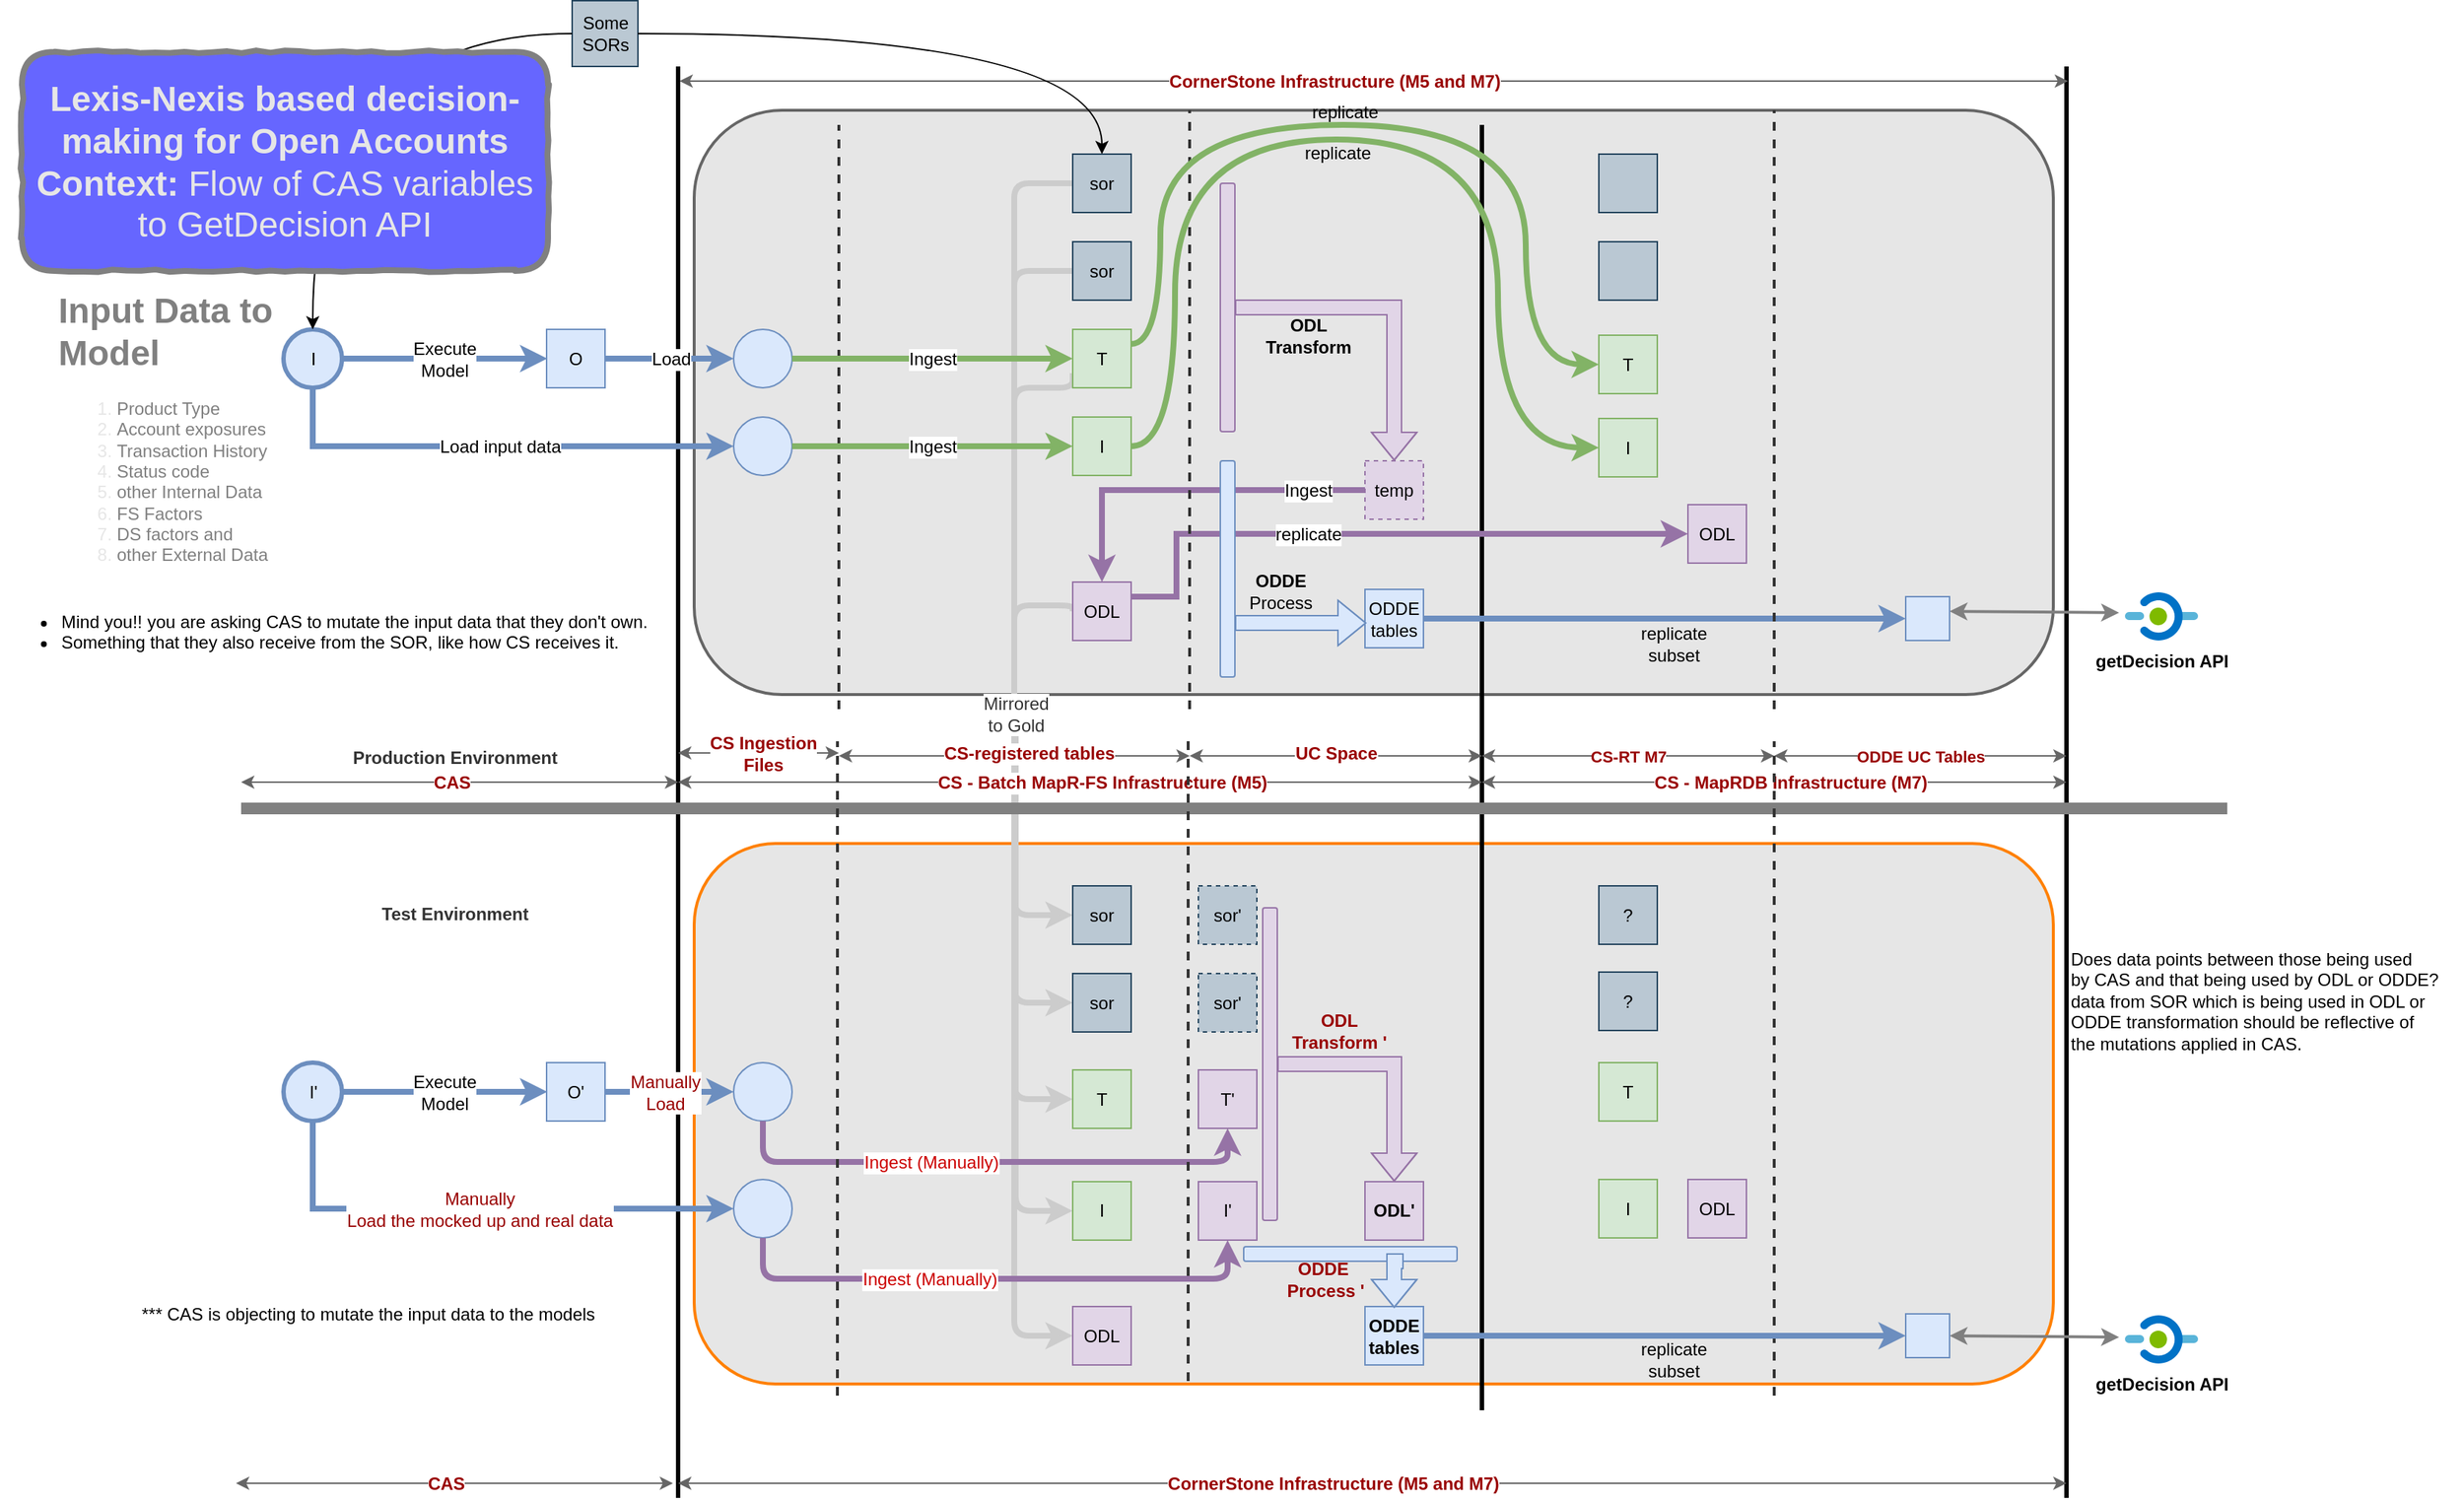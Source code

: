<mxfile version="11.1.4" type="github"><diagram id="GnErqqCIOYH3qwhbl7jE" name="Page-1"><mxGraphModel dx="2996" dy="1037" grid="1" gridSize="10" guides="1" tooltips="1" connect="1" arrows="1" fold="1" page="1" pageScale="1" pageWidth="850" pageHeight="1100" math="0" shadow="0"><root><mxCell id="0"/><mxCell id="1" parent="0"/><mxCell id="z-_e-fj1xCO9qGCg15mX-2" value="" style="rounded=1;whiteSpace=wrap;html=1;strokeColor=#FF8000;fillColor=#E6E6E6;strokeWidth=2;" parent="1" vertex="1"><mxGeometry x="-370" y="586.5" width="930" height="370" as="geometry"/></mxCell><mxCell id="rby3mD03zE0lVNyEkPqc-22" value="" style="endArrow=classic;html=1;strokeColor=#CCCCCC;strokeWidth=4;fillColor=#B3B3B3;fontColor=#CC0000;exitX=0;exitY=0.75;exitDx=0;exitDy=0;entryX=0;entryY=0.5;entryDx=0;entryDy=0;edgeStyle=orthogonalEdgeStyle;" parent="1" source="rby3mD03zE0lVNyEkPqc-1" target="rby3mD03zE0lVNyEkPqc-21" edge="1"><mxGeometry width="50" height="50" relative="1" as="geometry"><mxPoint x="-101" y="423.5" as="sourcePoint"/><mxPoint x="-101" y="924.5" as="targetPoint"/><Array as="points"><mxPoint x="-150" y="324.5"/><mxPoint x="-150" y="838.5"/></Array></mxGeometry></mxCell><mxCell id="z-_e-fj1xCO9qGCg15mX-1" value="" style="rounded=1;whiteSpace=wrap;html=1;strokeColor=#666666;fillColor=#E6E6E6;strokeWidth=2;" parent="1" vertex="1"><mxGeometry x="-370" y="84.5" width="930" height="400" as="geometry"/></mxCell><mxCell id="EEnHrmOjwKLCJKoic4bD-129" value="" style="endArrow=classic;html=1;strokeColor=#CCCCCC;strokeWidth=4;fillColor=#B3B3B3;fontColor=#CC0000;exitX=0;exitY=0.5;exitDx=0;exitDy=0;entryX=0;entryY=0.5;entryDx=0;entryDy=0;edgeStyle=orthogonalEdgeStyle;" parent="1" source="EEnHrmOjwKLCJKoic4bD-14" target="EEnHrmOjwKLCJKoic4bD-103" edge="1"><mxGeometry width="50" height="50" relative="1" as="geometry"><mxPoint x="-101" y="298.5" as="sourcePoint"/><mxPoint x="-101" y="748.5" as="targetPoint"/><Array as="points"><mxPoint x="-111" y="423.5"/><mxPoint x="-151" y="423.5"/><mxPoint x="-151" y="923.5"/></Array></mxGeometry></mxCell><mxCell id="EEnHrmOjwKLCJKoic4bD-128" value="" style="endArrow=classic;html=1;strokeColor=#CCCCCC;strokeWidth=4;fillColor=#B3B3B3;fontColor=#CC0000;exitX=0;exitY=0.75;exitDx=0;exitDy=0;entryX=0;entryY=0.5;entryDx=0;entryDy=0;edgeStyle=orthogonalEdgeStyle;" parent="1" source="EEnHrmOjwKLCJKoic4bD-12" target="EEnHrmOjwKLCJKoic4bD-122" edge="1"><mxGeometry width="50" height="50" relative="1" as="geometry"><mxPoint x="-101" y="214.5" as="sourcePoint"/><mxPoint x="-101" y="674.5" as="targetPoint"/><Array as="points"><mxPoint x="-111" y="274.5"/><mxPoint x="-151" y="274.5"/><mxPoint x="-151" y="761.5"/></Array></mxGeometry></mxCell><mxCell id="EEnHrmOjwKLCJKoic4bD-125" value="" style="endArrow=classic;html=1;strokeColor=#CCCCCC;strokeWidth=4;fillColor=#B3B3B3;fontColor=#CC0000;exitX=0;exitY=0.5;exitDx=0;exitDy=0;entryX=0;entryY=0.5;entryDx=0;entryDy=0;edgeStyle=orthogonalEdgeStyle;" parent="1" source="EEnHrmOjwKLCJKoic4bD-47" target="EEnHrmOjwKLCJKoic4bD-115" edge="1"><mxGeometry width="50" height="50" relative="1" as="geometry"><mxPoint x="-221" y="424.5" as="sourcePoint"/><mxPoint x="-171" y="374.5" as="targetPoint"/><Array as="points"><mxPoint x="-151" y="194.5"/><mxPoint x="-151" y="695.5"/></Array></mxGeometry></mxCell><mxCell id="EEnHrmOjwKLCJKoic4bD-126" value="" style="endArrow=classic;html=1;strokeColor=#CCCCCC;strokeWidth=4;fillColor=#B3B3B3;fontColor=#CC0000;exitX=0;exitY=0.5;exitDx=0;exitDy=0;entryX=0;entryY=0.5;entryDx=0;entryDy=0;edgeStyle=orthogonalEdgeStyle;" parent="1" source="EEnHrmOjwKLCJKoic4bD-52" target="EEnHrmOjwKLCJKoic4bD-116" edge="1"><mxGeometry width="50" height="50" relative="1" as="geometry"><mxPoint x="-101" y="214.5" as="sourcePoint"/><mxPoint x="-101" y="674.5" as="targetPoint"/><Array as="points"><mxPoint x="-151" y="134.5"/><mxPoint x="-151" y="635.5"/></Array></mxGeometry></mxCell><mxCell id="EEnHrmOjwKLCJKoic4bD-130" value="&lt;span style=&quot;font-weight: normal&quot;&gt;Mirrored &lt;br&gt;to Gold&lt;/span&gt;" style="text;html=1;resizable=0;points=[];align=center;verticalAlign=middle;labelBackgroundColor=#ffffff;fontColor=#333333;fontStyle=1" parent="EEnHrmOjwKLCJKoic4bD-126" vertex="1" connectable="0"><mxGeometry x="0.356" y="2" relative="1" as="geometry"><mxPoint x="-1" y="9" as="offset"/></mxGeometry></mxCell><mxCell id="EEnHrmOjwKLCJKoic4bD-2" value="" style="endArrow=none;html=1;strokeWidth=3;" parent="1" edge="1"><mxGeometry width="50" height="50" relative="1" as="geometry"><mxPoint x="169" y="974.5" as="sourcePoint"/><mxPoint x="169" y="94.5" as="targetPoint"/></mxGeometry></mxCell><mxCell id="EEnHrmOjwKLCJKoic4bD-3" value="" style="endArrow=none;html=1;strokeWidth=3;" parent="1" edge="1"><mxGeometry width="50" height="50" relative="1" as="geometry"><mxPoint x="569" y="1034.5" as="sourcePoint"/><mxPoint x="569" y="54.5" as="targetPoint"/></mxGeometry></mxCell><mxCell id="EEnHrmOjwKLCJKoic4bD-5" value="" style="endArrow=none;html=1;strokeWidth=3;" parent="1" edge="1"><mxGeometry width="50" height="50" relative="1" as="geometry"><mxPoint x="-381" y="1034.5" as="sourcePoint"/><mxPoint x="-381" y="54.5" as="targetPoint"/></mxGeometry></mxCell><mxCell id="EEnHrmOjwKLCJKoic4bD-33" value="" style="edgeStyle=orthogonalEdgeStyle;curved=1;rounded=0;orthogonalLoop=1;jettySize=auto;html=1;strokeColor=#9673a6;strokeWidth=1;shape=flexArrow;exitX=1;exitY=0.5;exitDx=0;exitDy=0;fillColor=#e1d5e7;" parent="1" source="EEnHrmOjwKLCJKoic4bD-70" target="EEnHrmOjwKLCJKoic4bD-13" edge="1"><mxGeometry relative="1" as="geometry"><mxPoint x="-1" y="204.5" as="sourcePoint"/><mxPoint x="9" y="262.5" as="targetPoint"/></mxGeometry></mxCell><mxCell id="EEnHrmOjwKLCJKoic4bD-46" value="&lt;b&gt;ODL &lt;br&gt;Transform&lt;/b&gt;" style="text;html=1;resizable=0;points=[];align=center;verticalAlign=middle;labelBackgroundColor=none;" parent="EEnHrmOjwKLCJKoic4bD-33" vertex="1" connectable="0"><mxGeometry x="-0.3" y="-2" relative="1" as="geometry"><mxPoint x="-25" y="17" as="offset"/></mxGeometry></mxCell><mxCell id="EEnHrmOjwKLCJKoic4bD-12" value="T" style="whiteSpace=wrap;html=1;aspect=fixed;strokeColor=#82b366;fillColor=#d5e8d4;verticalAlign=middle;" parent="1" vertex="1"><mxGeometry x="-111" y="234.5" width="40" height="40" as="geometry"/></mxCell><mxCell id="EEnHrmOjwKLCJKoic4bD-36" value="" style="edgeStyle=orthogonalEdgeStyle;rounded=0;orthogonalLoop=1;jettySize=auto;html=1;strokeColor=#9673a6;strokeWidth=4;fillColor=#e1d5e7;" parent="1" source="EEnHrmOjwKLCJKoic4bD-13" target="EEnHrmOjwKLCJKoic4bD-14" edge="1"><mxGeometry relative="1" as="geometry"><mxPoint x="-31" y="342.5" as="targetPoint"/></mxGeometry></mxCell><mxCell id="EEnHrmOjwKLCJKoic4bD-48" value="Ingest" style="text;html=1;resizable=0;points=[];align=center;verticalAlign=middle;labelBackgroundColor=#ffffff;" parent="EEnHrmOjwKLCJKoic4bD-36" vertex="1" connectable="0"><mxGeometry x="-0.392" y="13" relative="1" as="geometry"><mxPoint x="35" y="-13" as="offset"/></mxGeometry></mxCell><mxCell id="EEnHrmOjwKLCJKoic4bD-13" value="temp" style="whiteSpace=wrap;html=1;aspect=fixed;strokeColor=#9673a6;fillColor=#e1d5e7;dashed=1;" parent="1" vertex="1"><mxGeometry x="89" y="324.5" width="40" height="40" as="geometry"/></mxCell><mxCell id="EEnHrmOjwKLCJKoic4bD-40" value="" style="rounded=0;orthogonalLoop=1;jettySize=auto;html=1;strokeColor=#6c8ebf;strokeWidth=4;edgeStyle=orthogonalEdgeStyle;exitX=1;exitY=0.5;exitDx=0;exitDy=0;fillColor=#dae8fc;" parent="1" source="rby3mD03zE0lVNyEkPqc-29" target="EEnHrmOjwKLCJKoic4bD-39" edge="1"><mxGeometry relative="1" as="geometry"/></mxCell><mxCell id="EEnHrmOjwKLCJKoic4bD-44" value="replicate &lt;br&gt;subset" style="text;html=1;resizable=0;points=[];align=center;verticalAlign=middle;labelBackgroundColor=none;" parent="EEnHrmOjwKLCJKoic4bD-40" vertex="1" connectable="0"><mxGeometry x="-0.3" y="-1" relative="1" as="geometry"><mxPoint x="55" y="16" as="offset"/></mxGeometry></mxCell><mxCell id="rby3mD03zE0lVNyEkPqc-36" value="" style="edgeStyle=orthogonalEdgeStyle;rounded=0;orthogonalLoop=1;jettySize=auto;html=1;strokeWidth=4;strokeColor=#9673a6;exitX=1;exitY=0.25;exitDx=0;exitDy=0;entryX=0;entryY=0.5;entryDx=0;entryDy=0;fillColor=#e1d5e7;" parent="1" source="EEnHrmOjwKLCJKoic4bD-14" target="rby3mD03zE0lVNyEkPqc-32" edge="1"><mxGeometry relative="1" as="geometry"><mxPoint x="249" y="374.5" as="targetPoint"/><Array as="points"><mxPoint x="-40" y="417.5"/><mxPoint x="-40" y="374.5"/></Array></mxGeometry></mxCell><mxCell id="rby3mD03zE0lVNyEkPqc-49" value="replicate" style="text;html=1;resizable=0;points=[];align=center;verticalAlign=middle;labelBackgroundColor=#ffffff;" parent="rby3mD03zE0lVNyEkPqc-36" vertex="1" connectable="0"><mxGeometry x="0.099" relative="1" as="geometry"><mxPoint x="-69" as="offset"/></mxGeometry></mxCell><mxCell id="EEnHrmOjwKLCJKoic4bD-14" value="ODL" style="whiteSpace=wrap;html=1;aspect=fixed;fillColor=#e1d5e7;strokeColor=#9673a6;" parent="1" vertex="1"><mxGeometry x="-111" y="407.5" width="40" height="40" as="geometry"/></mxCell><mxCell id="EEnHrmOjwKLCJKoic4bD-93" value="" style="rounded=0;orthogonalLoop=1;jettySize=auto;html=1;strokeColor=#808080;strokeWidth=2;fontColor=#CC0000;entryX=-0.075;entryY=0.379;entryDx=0;entryDy=0;entryPerimeter=0;startArrow=classic;startFill=1;" parent="1" edge="1"><mxGeometry relative="1" as="geometry"><mxPoint x="489" y="427.5" as="sourcePoint"/><mxPoint x="605" y="428.5" as="targetPoint"/></mxGeometry></mxCell><mxCell id="EEnHrmOjwKLCJKoic4bD-39" value="" style="whiteSpace=wrap;html=1;aspect=fixed;fillColor=#dae8fc;strokeColor=#6c8ebf;" parent="1" vertex="1"><mxGeometry x="459" y="417.5" width="30" height="30" as="geometry"/></mxCell><mxCell id="EEnHrmOjwKLCJKoic4bD-27" value="" style="rounded=0;orthogonalLoop=1;jettySize=auto;html=1;entryX=0;entryY=0.5;entryDx=0;entryDy=0;exitX=1;exitY=0.5;exitDx=0;exitDy=0;strokeColor=#6c8ebf;strokeWidth=4;verticalAlign=middle;fillColor=#dae8fc;" parent="1" source="EEnHrmOjwKLCJKoic4bD-15" edge="1"><mxGeometry relative="1" as="geometry"><mxPoint x="-470.5" y="254.5" as="targetPoint"/></mxGeometry></mxCell><mxCell id="EEnHrmOjwKLCJKoic4bD-51" value="Execute&lt;br&gt;Model" style="text;html=1;resizable=0;points=[];align=center;verticalAlign=middle;labelBackgroundColor=#ffffff;" parent="EEnHrmOjwKLCJKoic4bD-27" vertex="1" connectable="0"><mxGeometry x="-0.003" relative="1" as="geometry"><mxPoint y="0.002" as="offset"/></mxGeometry></mxCell><mxCell id="EEnHrmOjwKLCJKoic4bD-15" value="I" style="shape=ellipse;fillColor=#dae8fc;strokeColor=#6c8ebf;html=1;verticalAlign=middle;strokeWidth=3;" parent="1" vertex="1"><mxGeometry x="-651" y="234.5" width="40" height="40" as="geometry"/></mxCell><mxCell id="EEnHrmOjwKLCJKoic4bD-16" value="" style="shape=ellipse;fillColor=#dae8fc;strokeColor=#6c8ebf;html=1;verticalAlign=middle;" parent="1" vertex="1"><mxGeometry x="-343" y="234.5" width="40" height="40" as="geometry"/></mxCell><mxCell id="EEnHrmOjwKLCJKoic4bD-23" value="" style="endArrow=none;html=1;strokeWidth=8;strokeColor=#808080;fontStyle=1" parent="1" edge="1"><mxGeometry width="50" height="50" relative="1" as="geometry"><mxPoint x="679" y="562.5" as="sourcePoint"/><mxPoint x="-680" y="562.5" as="targetPoint"/></mxGeometry></mxCell><mxCell id="EEnHrmOjwKLCJKoic4bD-30" value="" style="rounded=0;orthogonalLoop=1;jettySize=auto;html=1;entryX=0;entryY=0.5;entryDx=0;entryDy=0;exitX=1;exitY=0.5;exitDx=0;exitDy=0;strokeColor=#6c8ebf;strokeWidth=4;verticalAlign=middle;fillColor=#dae8fc;" parent="1" target="EEnHrmOjwKLCJKoic4bD-16" edge="1"><mxGeometry relative="1" as="geometry"><mxPoint x="-430.5" y="254.5" as="sourcePoint"/><mxPoint x="-401" y="238.5" as="targetPoint"/></mxGeometry></mxCell><mxCell id="EEnHrmOjwKLCJKoic4bD-50" value="Load" style="text;html=1;resizable=0;points=[];align=center;verticalAlign=middle;labelBackgroundColor=#ffffff;fillColor=#0000CC;" parent="EEnHrmOjwKLCJKoic4bD-30" vertex="1" connectable="0"><mxGeometry x="0.029" y="-1" relative="1" as="geometry"><mxPoint x="-1" y="-1" as="offset"/></mxGeometry></mxCell><mxCell id="EEnHrmOjwKLCJKoic4bD-47" value="sor" style="whiteSpace=wrap;html=1;aspect=fixed;strokeColor=#23445d;fillColor=#bac8d3;" parent="1" vertex="1"><mxGeometry x="-111" y="174.5" width="40" height="40" as="geometry"/></mxCell><mxCell id="EEnHrmOjwKLCJKoic4bD-52" value="sor" style="whiteSpace=wrap;html=1;aspect=fixed;strokeColor=#23445d;fillColor=#bac8d3;" parent="1" vertex="1"><mxGeometry x="-111" y="114.5" width="40" height="40" as="geometry"/></mxCell><mxCell id="EEnHrmOjwKLCJKoic4bD-55" value="" style="endArrow=none;dashed=1;html=1;strokeColor=#333333;strokeWidth=2;" parent="1" edge="1"><mxGeometry width="50" height="50" relative="1" as="geometry"><mxPoint x="-31" y="494.5" as="sourcePoint"/><mxPoint x="-31" y="84.5" as="targetPoint"/></mxGeometry></mxCell><mxCell id="EEnHrmOjwKLCJKoic4bD-56" value="" style="endArrow=none;dashed=1;html=1;strokeColor=#333333;strokeWidth=2;" parent="1" edge="1"><mxGeometry width="50" height="50" relative="1" as="geometry"><mxPoint x="369" y="494.5" as="sourcePoint"/><mxPoint x="369" y="84.5" as="targetPoint"/></mxGeometry></mxCell><mxCell id="EEnHrmOjwKLCJKoic4bD-57" value="" style="endArrow=none;dashed=1;html=1;strokeColor=#333333;strokeWidth=2;" parent="1" edge="1"><mxGeometry width="50" height="50" relative="1" as="geometry"><mxPoint x="-271" y="494.5" as="sourcePoint"/><mxPoint x="-271" y="94.5" as="targetPoint"/><Array as="points"/></mxGeometry></mxCell><mxCell id="EEnHrmOjwKLCJKoic4bD-58" value="" style="endArrow=classic;startArrow=classic;html=1;strokeColor=#666666;strokeWidth=1;fontColor=#990000;fontStyle=1;fillColor=#f5f5f5;" parent="1" edge="1"><mxGeometry width="50" height="50" relative="1" as="geometry"><mxPoint x="-680" y="544.5" as="sourcePoint"/><mxPoint x="-381" y="544.5" as="targetPoint"/></mxGeometry></mxCell><mxCell id="EEnHrmOjwKLCJKoic4bD-59" value="&lt;font&gt;CAS&lt;/font&gt;" style="text;html=1;resizable=0;points=[];align=center;verticalAlign=middle;labelBackgroundColor=#ffffff;fontColor=#990000;fontStyle=1" parent="EEnHrmOjwKLCJKoic4bD-58" vertex="1" connectable="0"><mxGeometry x="-0.208" y="1" relative="1" as="geometry"><mxPoint x="25" y="1" as="offset"/></mxGeometry></mxCell><mxCell id="EEnHrmOjwKLCJKoic4bD-61" value="" style="endArrow=classic;startArrow=classic;html=1;strokeColor=#666666;strokeWidth=1;fontColor=#990000;fontStyle=1;fillColor=#f5f5f5;" parent="1" edge="1"><mxGeometry width="50" height="50" relative="1" as="geometry"><mxPoint x="-381" y="544.5" as="sourcePoint"/><mxPoint x="169" y="544.5" as="targetPoint"/></mxGeometry></mxCell><mxCell id="EEnHrmOjwKLCJKoic4bD-62" value="&lt;font&gt;CS - Batch MapR-FS Infrastructure (M5)&lt;/font&gt;" style="text;html=1;resizable=0;points=[];align=center;verticalAlign=middle;labelBackgroundColor=#ffffff;fontColor=#990000;fontStyle=1" parent="EEnHrmOjwKLCJKoic4bD-61" vertex="1" connectable="0"><mxGeometry x="-0.208" y="1" relative="1" as="geometry"><mxPoint x="72" y="1" as="offset"/></mxGeometry></mxCell><mxCell id="EEnHrmOjwKLCJKoic4bD-67" value="" style="endArrow=classic;startArrow=classic;html=1;strokeColor=#666666;strokeWidth=1;fontColor=#990000;fontStyle=1;fillColor=#f5f5f5;" parent="1" edge="1"><mxGeometry width="50" height="50" relative="1" as="geometry"><mxPoint x="169" y="544.5" as="sourcePoint"/><mxPoint x="569" y="544.5" as="targetPoint"/></mxGeometry></mxCell><mxCell id="EEnHrmOjwKLCJKoic4bD-68" value="&lt;font&gt;CS - MapRDB Infrastructure (M7)&lt;/font&gt;" style="text;html=1;resizable=0;points=[];align=center;verticalAlign=middle;labelBackgroundColor=#ffffff;fontColor=#990000;fontStyle=1" parent="EEnHrmOjwKLCJKoic4bD-67" vertex="1" connectable="0"><mxGeometry x="-0.208" y="1" relative="1" as="geometry"><mxPoint x="52" y="1" as="offset"/></mxGeometry></mxCell><mxCell id="EEnHrmOjwKLCJKoic4bD-73" value="" style="endArrow=classic;startArrow=classic;html=1;strokeColor=#666666;strokeWidth=1;fontColor=#990000;fontStyle=1;fillColor=#f5f5f5;" parent="1" edge="1"><mxGeometry width="50" height="50" relative="1" as="geometry"><mxPoint x="-271" y="526.5" as="sourcePoint"/><mxPoint x="-31" y="526.5" as="targetPoint"/></mxGeometry></mxCell><mxCell id="EEnHrmOjwKLCJKoic4bD-74" value="CS-registered tables" style="text;html=1;resizable=0;points=[];align=center;verticalAlign=middle;labelBackgroundColor=#ffffff;fontColor=#990000;fontStyle=1" parent="EEnHrmOjwKLCJKoic4bD-73" vertex="1" connectable="0"><mxGeometry x="-0.208" y="1" relative="1" as="geometry"><mxPoint x="35" y="-1" as="offset"/></mxGeometry></mxCell><mxCell id="EEnHrmOjwKLCJKoic4bD-75" value="" style="endArrow=classic;startArrow=classic;html=1;strokeColor=#666666;strokeWidth=1;fontColor=#990000;fontStyle=1;fillColor=#f5f5f5;" parent="1" edge="1"><mxGeometry width="50" height="50" relative="1" as="geometry"><mxPoint x="-31" y="526.5" as="sourcePoint"/><mxPoint x="169" y="526.5" as="targetPoint"/></mxGeometry></mxCell><mxCell id="EEnHrmOjwKLCJKoic4bD-76" value="UC Space" style="text;html=1;resizable=0;points=[];align=center;verticalAlign=middle;labelBackgroundColor=#ffffff;fontColor=#990000;fontStyle=1" parent="EEnHrmOjwKLCJKoic4bD-75" vertex="1" connectable="0"><mxGeometry x="-0.208" y="1" relative="1" as="geometry"><mxPoint x="21" y="-1" as="offset"/></mxGeometry></mxCell><mxCell id="EEnHrmOjwKLCJKoic4bD-77" value="CS-RT M7" style="endArrow=classic;startArrow=classic;html=1;strokeColor=#666666;strokeWidth=1;fontColor=#990000;fontStyle=1;fillColor=#f5f5f5;" parent="1" edge="1"><mxGeometry width="50" height="50" relative="1" as="geometry"><mxPoint x="169" y="526.5" as="sourcePoint"/><mxPoint x="369" y="526.5" as="targetPoint"/></mxGeometry></mxCell><mxCell id="EEnHrmOjwKLCJKoic4bD-79" value="" style="whiteSpace=wrap;html=1;aspect=fixed;strokeColor=#23445d;fillColor=#bac8d3;" parent="1" vertex="1"><mxGeometry x="249" y="114.5" width="40" height="40" as="geometry"/></mxCell><mxCell id="EEnHrmOjwKLCJKoic4bD-81" value="T" style="whiteSpace=wrap;html=1;aspect=fixed;strokeColor=#82b366;fillColor=#d5e8d4;" parent="1" vertex="1"><mxGeometry x="249" y="238.5" width="40" height="40" as="geometry"/></mxCell><mxCell id="EEnHrmOjwKLCJKoic4bD-82" value="" style="edgeStyle=orthogonalEdgeStyle;curved=1;rounded=0;orthogonalLoop=1;jettySize=auto;html=1;strokeColor=#82b366;strokeWidth=4;entryX=0;entryY=0.5;entryDx=0;entryDy=0;exitX=1;exitY=0.25;exitDx=0;exitDy=0;fillColor=#d5e8d4;" parent="1" source="EEnHrmOjwKLCJKoic4bD-12" target="EEnHrmOjwKLCJKoic4bD-81" edge="1"><mxGeometry relative="1" as="geometry"><mxPoint x="-81" y="252.5" as="sourcePoint"/><mxPoint x="259" y="401.5" as="targetPoint"/><Array as="points"><mxPoint x="-51" y="244.5"/><mxPoint x="-51" y="94.5"/><mxPoint x="199" y="94.5"/><mxPoint x="199" y="258.5"/></Array></mxGeometry></mxCell><mxCell id="EEnHrmOjwKLCJKoic4bD-83" value="replicate" style="text;html=1;resizable=0;points=[];align=center;verticalAlign=middle;labelBackgroundColor=none;" parent="EEnHrmOjwKLCJKoic4bD-82" vertex="1" connectable="0"><mxGeometry x="0.011" y="3" relative="1" as="geometry"><mxPoint x="-25" y="-6" as="offset"/></mxGeometry></mxCell><mxCell id="EEnHrmOjwKLCJKoic4bD-84" value="ODDE UC Tables" style="endArrow=classic;startArrow=classic;html=1;strokeColor=#666666;strokeWidth=1;fontColor=#990000;fontStyle=1;fillColor=#f5f5f5;" parent="1" edge="1"><mxGeometry width="50" height="50" relative="1" as="geometry"><mxPoint x="369" y="526.5" as="sourcePoint"/><mxPoint x="569" y="526.5" as="targetPoint"/></mxGeometry></mxCell><mxCell id="EEnHrmOjwKLCJKoic4bD-89" value="&lt;b&gt;getDecision API&lt;/b&gt;" style="aspect=fixed;html=1;perimeter=none;align=center;shadow=0;dashed=0;image;fontSize=12;image=img/lib/mscae/HybridConnectionEndpoint.svg;strokeColor=#CC0000;strokeWidth=1;fillColor=#808080;gradientColor=none;" parent="1" vertex="1"><mxGeometry x="609" y="414.5" width="50" height="33" as="geometry"/></mxCell><mxCell id="EEnHrmOjwKLCJKoic4bD-94" value="" style="rounded=1;whiteSpace=wrap;html=1;strokeColor=#9673a6;fillColor=#e1d5e7;strokeWidth=1;" parent="1" vertex="1"><mxGeometry x="19" y="630.5" width="10" height="214" as="geometry"/></mxCell><mxCell id="EEnHrmOjwKLCJKoic4bD-95" value="" style="edgeStyle=orthogonalEdgeStyle;curved=1;rounded=0;orthogonalLoop=1;jettySize=auto;html=1;strokeColor=#9673a6;strokeWidth=1;shape=flexArrow;exitX=1;exitY=0.5;exitDx=0;exitDy=0;fillColor=#e1d5e7;" parent="1" source="EEnHrmOjwKLCJKoic4bD-94" target="EEnHrmOjwKLCJKoic4bD-100" edge="1"><mxGeometry relative="1" as="geometry"><mxPoint x="-1" y="705.5" as="sourcePoint"/><mxPoint x="9" y="763.5" as="targetPoint"/><Array as="points"><mxPoint x="109" y="737.5"/></Array></mxGeometry></mxCell><mxCell id="EEnHrmOjwKLCJKoic4bD-96" value="&lt;b&gt;ODL &lt;br&gt;Transform '&lt;/b&gt;" style="text;html=1;resizable=0;points=[];align=center;verticalAlign=middle;labelBackgroundColor=none;fontColor=#990000;" parent="EEnHrmOjwKLCJKoic4bD-95" vertex="1" connectable="0"><mxGeometry x="-0.3" y="-2" relative="1" as="geometry"><mxPoint x="-14" y="-25" as="offset"/></mxGeometry></mxCell><mxCell id="EEnHrmOjwKLCJKoic4bD-97" value="T'" style="whiteSpace=wrap;html=1;aspect=fixed;strokeColor=#9673a6;fillColor=#e1d5e7;verticalAlign=middle;" parent="1" vertex="1"><mxGeometry x="-25" y="741.5" width="40" height="40" as="geometry"/></mxCell><mxCell id="EEnHrmOjwKLCJKoic4bD-100" value="&lt;b&gt;ODL'&lt;/b&gt;" style="whiteSpace=wrap;html=1;aspect=fixed;strokeColor=#9673a6;fillColor=#e1d5e7;" parent="1" vertex="1"><mxGeometry x="89" y="818" width="40" height="40" as="geometry"/></mxCell><mxCell id="EEnHrmOjwKLCJKoic4bD-103" value="ODL" style="whiteSpace=wrap;html=1;aspect=fixed;fillColor=#e1d5e7;strokeColor=#9673a6;" parent="1" vertex="1"><mxGeometry x="-111" y="903.5" width="40" height="40" as="geometry"/></mxCell><mxCell id="EEnHrmOjwKLCJKoic4bD-104" value="" style="rounded=0;orthogonalLoop=1;jettySize=auto;html=1;strokeColor=#808080;strokeWidth=2;fontColor=#CC0000;entryX=-0.075;entryY=0.379;entryDx=0;entryDy=0;entryPerimeter=0;startArrow=classic;startFill=1;" parent="1" edge="1"><mxGeometry relative="1" as="geometry"><mxPoint x="489" y="923.5" as="sourcePoint"/><mxPoint x="605" y="924.5" as="targetPoint"/></mxGeometry></mxCell><mxCell id="EEnHrmOjwKLCJKoic4bD-105" value="" style="whiteSpace=wrap;html=1;aspect=fixed;fillColor=#dae8fc;strokeColor=#6c8ebf;" parent="1" vertex="1"><mxGeometry x="459" y="908.5" width="30" height="30" as="geometry"/></mxCell><mxCell id="EEnHrmOjwKLCJKoic4bD-106" value="" style="rounded=0;orthogonalLoop=1;jettySize=auto;html=1;entryX=0;entryY=0.5;entryDx=0;entryDy=0;exitX=1;exitY=0.5;exitDx=0;exitDy=0;strokeColor=#6c8ebf;strokeWidth=4;verticalAlign=middle;fillColor=#dae8fc;" parent="1" source="EEnHrmOjwKLCJKoic4bD-108" edge="1"><mxGeometry relative="1" as="geometry"><mxPoint x="-470.5" y="756.5" as="targetPoint"/></mxGeometry></mxCell><mxCell id="EEnHrmOjwKLCJKoic4bD-107" value="Execute&lt;br&gt;Model" style="text;html=1;resizable=0;points=[];align=center;verticalAlign=middle;labelBackgroundColor=#ffffff;" parent="EEnHrmOjwKLCJKoic4bD-106" vertex="1" connectable="0"><mxGeometry x="-0.003" relative="1" as="geometry"><mxPoint y="0.002" as="offset"/></mxGeometry></mxCell><mxCell id="EEnHrmOjwKLCJKoic4bD-108" value="I'" style="shape=ellipse;fillColor=#dae8fc;strokeColor=#6c8ebf;html=1;verticalAlign=middle;strokeWidth=3;" parent="1" vertex="1"><mxGeometry x="-651" y="736.5" width="40" height="40" as="geometry"/></mxCell><mxCell id="EEnHrmOjwKLCJKoic4bD-109" value="" style="shape=ellipse;fillColor=#dae8fc;strokeColor=#6c8ebf;html=1;verticalAlign=middle;" parent="1" vertex="1"><mxGeometry x="-343" y="736.5" width="40" height="40" as="geometry"/></mxCell><mxCell id="EEnHrmOjwKLCJKoic4bD-111" value="" style="rounded=0;orthogonalLoop=1;jettySize=auto;html=1;entryX=0;entryY=0.5;entryDx=0;entryDy=0;exitX=1;exitY=0.5;exitDx=0;exitDy=0;strokeColor=#6c8ebf;strokeWidth=4;verticalAlign=middle;fillColor=#dae8fc;" parent="1" target="EEnHrmOjwKLCJKoic4bD-109" edge="1"><mxGeometry relative="1" as="geometry"><mxPoint x="-430.5" y="756.5" as="sourcePoint"/><mxPoint x="-401" y="740.5" as="targetPoint"/></mxGeometry></mxCell><mxCell id="EEnHrmOjwKLCJKoic4bD-112" value="Manually&lt;br&gt;Load" style="text;html=1;resizable=0;points=[];align=center;verticalAlign=middle;labelBackgroundColor=#ffffff;fillColor=#0000CC;fontColor=#990000;" parent="EEnHrmOjwKLCJKoic4bD-111" vertex="1" connectable="0"><mxGeometry x="0.029" y="-1" relative="1" as="geometry"><mxPoint x="-4.5" y="-1" as="offset"/></mxGeometry></mxCell><mxCell id="EEnHrmOjwKLCJKoic4bD-115" value="sor" style="whiteSpace=wrap;html=1;aspect=fixed;strokeColor=#23445d;fillColor=#bac8d3;" parent="1" vertex="1"><mxGeometry x="-111" y="675.5" width="40" height="40" as="geometry"/></mxCell><mxCell id="EEnHrmOjwKLCJKoic4bD-116" value="sor" style="whiteSpace=wrap;html=1;aspect=fixed;strokeColor=#23445d;fillColor=#bac8d3;" parent="1" vertex="1"><mxGeometry x="-111" y="615.5" width="40" height="40" as="geometry"/></mxCell><mxCell id="EEnHrmOjwKLCJKoic4bD-117" value="?" style="whiteSpace=wrap;html=1;aspect=fixed;strokeColor=#23445d;fillColor=#bac8d3;" parent="1" vertex="1"><mxGeometry x="249" y="615.5" width="40" height="40" as="geometry"/></mxCell><mxCell id="EEnHrmOjwKLCJKoic4bD-121" value="&lt;b&gt;getDecision API&lt;/b&gt;" style="aspect=fixed;html=1;perimeter=none;align=center;shadow=0;dashed=0;image;fontSize=12;image=img/lib/mscae/HybridConnectionEndpoint.svg;strokeColor=#CC0000;strokeWidth=1;fillColor=#808080;gradientColor=none;" parent="1" vertex="1"><mxGeometry x="609" y="909.5" width="50" height="33" as="geometry"/></mxCell><mxCell id="EEnHrmOjwKLCJKoic4bD-122" value="T" style="whiteSpace=wrap;html=1;aspect=fixed;strokeColor=#82b366;fillColor=#d5e8d4;verticalAlign=middle;" parent="1" vertex="1"><mxGeometry x="-111" y="741.5" width="40" height="40" as="geometry"/></mxCell><mxCell id="EEnHrmOjwKLCJKoic4bD-123" value="" style="endArrow=classic;html=1;strokeColor=#9673a6;strokeWidth=4;fillColor=#e1d5e7;fontColor=#CC0000;exitX=0.5;exitY=1;exitDx=0;exitDy=0;entryX=0.5;entryY=1;entryDx=0;entryDy=0;edgeStyle=orthogonalEdgeStyle;" parent="1" source="EEnHrmOjwKLCJKoic4bD-109" target="EEnHrmOjwKLCJKoic4bD-97" edge="1"><mxGeometry width="50" height="50" relative="1" as="geometry"><mxPoint x="-241" y="865.5" as="sourcePoint"/><mxPoint x="-191" y="815.5" as="targetPoint"/><Array as="points"><mxPoint x="-323" y="804.5"/><mxPoint x="-5" y="804.5"/></Array></mxGeometry></mxCell><mxCell id="EEnHrmOjwKLCJKoic4bD-124" value="Ingest (Manually)" style="text;html=1;resizable=0;points=[];align=center;verticalAlign=middle;labelBackgroundColor=#ffffff;fontColor=#CC0000;" parent="EEnHrmOjwKLCJKoic4bD-123" vertex="1" connectable="0"><mxGeometry x="-0.176" y="1" relative="1" as="geometry"><mxPoint x="-9" y="1" as="offset"/></mxGeometry></mxCell><mxCell id="EEnHrmOjwKLCJKoic4bD-31" value="" style="rounded=0;orthogonalLoop=1;jettySize=auto;html=1;exitX=1;exitY=0.5;exitDx=0;exitDy=0;strokeColor=#82b366;strokeWidth=4;edgeStyle=orthogonalEdgeStyle;curved=1;verticalAlign=middle;fillColor=#d5e8d4;" parent="1" source="EEnHrmOjwKLCJKoic4bD-16" target="EEnHrmOjwKLCJKoic4bD-12" edge="1"><mxGeometry relative="1" as="geometry"><mxPoint x="-420" y="238.5" as="sourcePoint"/><mxPoint x="-240" y="238.5" as="targetPoint"/></mxGeometry></mxCell><mxCell id="EEnHrmOjwKLCJKoic4bD-49" value="Ingest" style="text;html=1;resizable=0;points=[];align=center;verticalAlign=middle;labelBackgroundColor=#ffffff;" parent="EEnHrmOjwKLCJKoic4bD-31" vertex="1" connectable="0"><mxGeometry x="-0.074" y="1" relative="1" as="geometry"><mxPoint x="7" y="1" as="offset"/></mxGeometry></mxCell><mxCell id="EEnHrmOjwKLCJKoic4bD-135" value="" style="shape=image;html=1;verticalAlign=top;verticalLabelPosition=bottom;labelBackgroundColor=#ffffff;imageAspect=0;aspect=fixed;image=https://cdn0.iconfinder.com/data/icons/IS_credit-cards-full_final/128/american_express_gold.png;strokeColor=#97D077;strokeWidth=1;fillColor=#CCFFCC;gradientColor=none;fontColor=#CC0000;" parent="1" vertex="1"><mxGeometry x="452" y="553" width="68" height="68" as="geometry"/></mxCell><mxCell id="EEnHrmOjwKLCJKoic4bD-136" value="" style="endArrow=none;dashed=1;html=1;strokeColor=#333333;strokeWidth=2;" parent="1" edge="1"><mxGeometry width="50" height="50" relative="1" as="geometry"><mxPoint x="369" y="964.5" as="sourcePoint"/><mxPoint x="369" y="516.5" as="targetPoint"/></mxGeometry></mxCell><mxCell id="EEnHrmOjwKLCJKoic4bD-138" value="" style="endArrow=none;dashed=1;html=1;strokeColor=#333333;strokeWidth=2;" parent="1" edge="1"><mxGeometry width="50" height="50" relative="1" as="geometry"><mxPoint x="-32" y="954.5" as="sourcePoint"/><mxPoint x="-32" y="516.5" as="targetPoint"/></mxGeometry></mxCell><mxCell id="EEnHrmOjwKLCJKoic4bD-140" value="" style="endArrow=classic;startArrow=classic;html=1;strokeColor=#666666;strokeWidth=1;fontColor=#990000;fontStyle=1;fillColor=#f5f5f5;" parent="1" edge="1"><mxGeometry width="50" height="50" relative="1" as="geometry"><mxPoint x="-381" y="524.5" as="sourcePoint"/><mxPoint x="-271" y="524.5" as="targetPoint"/></mxGeometry></mxCell><mxCell id="EEnHrmOjwKLCJKoic4bD-141" value="CS Ingestion&lt;br&gt;Files" style="text;html=1;resizable=0;points=[];align=center;verticalAlign=middle;labelBackgroundColor=#ffffff;fontColor=#990000;fillColor=#0000CC;fontStyle=1" parent="EEnHrmOjwKLCJKoic4bD-140" vertex="1" connectable="0"><mxGeometry x="-0.208" y="1" relative="1" as="geometry"><mxPoint x="14" y="1" as="offset"/></mxGeometry></mxCell><mxCell id="EEnHrmOjwKLCJKoic4bD-144" value="O" style="whiteSpace=wrap;html=1;aspect=fixed;strokeColor=#6c8ebf;fillColor=#dae8fc;verticalAlign=middle;" parent="1" vertex="1"><mxGeometry x="-471" y="234.5" width="40" height="40" as="geometry"/></mxCell><mxCell id="EEnHrmOjwKLCJKoic4bD-145" value="O'" style="whiteSpace=wrap;html=1;aspect=fixed;strokeColor=#6c8ebf;fillColor=#dae8fc;verticalAlign=middle;" parent="1" vertex="1"><mxGeometry x="-471" y="736.5" width="40" height="40" as="geometry"/></mxCell><mxCell id="EEnHrmOjwKLCJKoic4bD-147" value="" style="endArrow=none;dashed=1;html=1;strokeColor=#333333;strokeWidth=2;" parent="1" edge="1"><mxGeometry width="50" height="50" relative="1" as="geometry"><mxPoint x="-272" y="964.5" as="sourcePoint"/><mxPoint x="-271.962" y="516.5" as="targetPoint"/><Array as="points"/></mxGeometry></mxCell><mxCell id="EEnHrmOjwKLCJKoic4bD-151" value="&lt;b&gt;Test Environment&lt;/b&gt;" style="shape=image;html=1;verticalAlign=top;verticalLabelPosition=bottom;labelBackgroundColor=#ffffff;imageAspect=0;aspect=fixed;image=https://cdn4.iconfinder.com/data/icons/modern-education-and-knowledge-power-1/512/490_tube_test_lab_medical-128.png;strokeColor=#00CC00;strokeWidth=3;fillColor=#CCCCCC;gradientColor=none;fontColor=#333333;" parent="1" vertex="1"><mxGeometry x="-556.5" y="576" width="45" height="45" as="geometry"/></mxCell><mxCell id="EEnHrmOjwKLCJKoic4bD-152" value="Production Environment" style="shape=image;html=1;verticalAlign=top;verticalLabelPosition=bottom;labelBackgroundColor=#ffffff;imageAspect=0;aspect=fixed;image=https://cdn4.iconfinder.com/data/icons/city-elements-colored-lineal-style/512/buildingfactoryproductionurban-128.png;strokeColor=#00CC00;strokeWidth=3;fillColor=#CCCCCC;gradientColor=none;fontColor=#333333;fontStyle=1" parent="1" vertex="1"><mxGeometry x="-553" y="475.5" width="38" height="38" as="geometry"/></mxCell><mxCell id="EEnHrmOjwKLCJKoic4bD-153" value="" style="shape=image;html=1;verticalAlign=top;verticalLabelPosition=bottom;labelBackgroundColor=#ffffff;imageAspect=0;aspect=fixed;image=https://cdn4.iconfinder.com/data/icons/modern-education-and-knowledge-power-1/512/490_tube_test_lab_medical-128.png;strokeColor=#00CC00;strokeWidth=3;fillColor=#CCCCCC;gradientColor=none;fontColor=#333333;fontStyle=1" parent="1" vertex="1"><mxGeometry x="609" y="570.5" width="45" height="45" as="geometry"/></mxCell><mxCell id="EEnHrmOjwKLCJKoic4bD-154" value="" style="shape=image;html=1;verticalAlign=top;verticalLabelPosition=bottom;labelBackgroundColor=#ffffff;imageAspect=0;aspect=fixed;image=https://cdn4.iconfinder.com/data/icons/city-elements-colored-lineal-style/512/buildingfactoryproductionurban-128.png;strokeColor=#00CC00;strokeWidth=3;fillColor=#CCCCCC;gradientColor=none;fontColor=#333333;fontStyle=1" parent="1" vertex="1"><mxGeometry x="612.5" y="513.5" width="38" height="38" as="geometry"/></mxCell><mxCell id="EEnHrmOjwKLCJKoic4bD-155" value="" style="endArrow=classic;startArrow=classic;html=1;strokeColor=#666666;strokeWidth=1;fontColor=#FF8000;fillColor=#f5f5f5;" parent="1" edge="1"><mxGeometry width="50" height="50" relative="1" as="geometry"><mxPoint x="-381" y="1024.5" as="sourcePoint"/><mxPoint x="569" y="1024.5" as="targetPoint"/></mxGeometry></mxCell><mxCell id="EEnHrmOjwKLCJKoic4bD-156" value="&lt;font&gt;&lt;b&gt;CornerStone Infrastructure (M5 and M7)&lt;/b&gt;&lt;/font&gt;" style="text;html=1;resizable=0;points=[];align=center;verticalAlign=middle;labelBackgroundColor=#ffffff;fontColor=#990000;" parent="EEnHrmOjwKLCJKoic4bD-155" vertex="1" connectable="0"><mxGeometry x="-0.208" y="1" relative="1" as="geometry"><mxPoint x="72" y="1" as="offset"/></mxGeometry></mxCell><mxCell id="EEnHrmOjwKLCJKoic4bD-134" value="" style="shape=image;html=1;verticalAlign=top;verticalLabelPosition=bottom;labelBackgroundColor=#ffffff;imageAspect=0;aspect=fixed;image=https://cdn0.iconfinder.com/data/icons/IS_credit-cards-full_final/128/american_express_platinum.png;strokeColor=#97D077;strokeWidth=1;fillColor=#CCFFCC;gradientColor=none;fontColor=#CC0000;fontStyle=1" parent="1" vertex="1"><mxGeometry x="454" y="54.5" width="64" height="64" as="geometry"/></mxCell><mxCell id="z-_e-fj1xCO9qGCg15mX-5" value="sor'" style="whiteSpace=wrap;html=1;aspect=fixed;strokeColor=#23445d;fillColor=#bac8d3;dashed=1;" parent="1" vertex="1"><mxGeometry x="-25" y="675.5" width="40" height="40" as="geometry"/></mxCell><mxCell id="z-_e-fj1xCO9qGCg15mX-6" value="sor'" style="whiteSpace=wrap;html=1;aspect=fixed;strokeColor=#23445d;fillColor=#bac8d3;dashed=1;" parent="1" vertex="1"><mxGeometry x="-25" y="615.5" width="40" height="40" as="geometry"/></mxCell><mxCell id="rby3mD03zE0lVNyEkPqc-1" value="I" style="whiteSpace=wrap;html=1;aspect=fixed;strokeColor=#82b366;fillColor=#d5e8d4;verticalAlign=middle;" parent="1" vertex="1"><mxGeometry x="-111" y="294.5" width="40" height="40" as="geometry"/></mxCell><mxCell id="rby3mD03zE0lVNyEkPqc-5" value="" style="shape=ellipse;fillColor=#dae8fc;strokeColor=#6c8ebf;html=1;verticalAlign=middle;" parent="1" vertex="1"><mxGeometry x="-343" y="294.5" width="40" height="40" as="geometry"/></mxCell><mxCell id="rby3mD03zE0lVNyEkPqc-6" value="" style="rounded=0;orthogonalLoop=1;jettySize=auto;html=1;entryX=0;entryY=0.5;entryDx=0;entryDy=0;exitX=0.5;exitY=1;exitDx=0;exitDy=0;strokeColor=#6c8ebf;strokeWidth=4;verticalAlign=middle;fillColor=#dae8fc;edgeStyle=orthogonalEdgeStyle;" parent="1" source="EEnHrmOjwKLCJKoic4bD-15" target="rby3mD03zE0lVNyEkPqc-5" edge="1"><mxGeometry relative="1" as="geometry"><mxPoint x="-430.5" y="314.5" as="sourcePoint"/><mxPoint x="-401" y="298.5" as="targetPoint"/></mxGeometry></mxCell><mxCell id="rby3mD03zE0lVNyEkPqc-7" value="Load input data" style="text;html=1;resizable=0;points=[];align=center;verticalAlign=middle;labelBackgroundColor=#ffffff;fillColor=#0000CC;" parent="rby3mD03zE0lVNyEkPqc-6" vertex="1" connectable="0"><mxGeometry x="0.029" y="-1" relative="1" as="geometry"><mxPoint x="-1" y="-1" as="offset"/></mxGeometry></mxCell><mxCell id="rby3mD03zE0lVNyEkPqc-8" value="" style="rounded=0;orthogonalLoop=1;jettySize=auto;html=1;exitX=1;exitY=0.5;exitDx=0;exitDy=0;strokeColor=#82b366;strokeWidth=4;edgeStyle=orthogonalEdgeStyle;curved=1;verticalAlign=middle;fillColor=#d5e8d4;" parent="1" source="rby3mD03zE0lVNyEkPqc-5" edge="1"><mxGeometry relative="1" as="geometry"><mxPoint x="-420" y="298.5" as="sourcePoint"/><mxPoint x="-111" y="314.5" as="targetPoint"/></mxGeometry></mxCell><mxCell id="rby3mD03zE0lVNyEkPqc-9" value="Ingest" style="text;html=1;resizable=0;points=[];align=center;verticalAlign=middle;labelBackgroundColor=#ffffff;" parent="rby3mD03zE0lVNyEkPqc-8" vertex="1" connectable="0"><mxGeometry x="-0.074" y="1" relative="1" as="geometry"><mxPoint x="7" y="1" as="offset"/></mxGeometry></mxCell><mxCell id="rby3mD03zE0lVNyEkPqc-11" value="I" style="whiteSpace=wrap;html=1;aspect=fixed;strokeColor=#82b366;fillColor=#d5e8d4;verticalAlign=middle;" parent="1" vertex="1"><mxGeometry x="249" y="295.5" width="40" height="40" as="geometry"/></mxCell><mxCell id="rby3mD03zE0lVNyEkPqc-12" value="" style="edgeStyle=orthogonalEdgeStyle;curved=1;rounded=0;orthogonalLoop=1;jettySize=auto;html=1;strokeColor=#82b366;strokeWidth=4;entryX=0;entryY=0.5;entryDx=0;entryDy=0;exitX=1;exitY=0.5;exitDx=0;exitDy=0;fillColor=#d5e8d4;" parent="1" source="rby3mD03zE0lVNyEkPqc-1" target="rby3mD03zE0lVNyEkPqc-11" edge="1"><mxGeometry relative="1" as="geometry"><mxPoint x="-61" y="268.5" as="sourcePoint"/><mxPoint x="259" y="282.5" as="targetPoint"/><Array as="points"><mxPoint x="-41" y="314.5"/><mxPoint x="-41" y="104.5"/><mxPoint x="180" y="104.5"/><mxPoint x="180" y="315.5"/></Array></mxGeometry></mxCell><mxCell id="rby3mD03zE0lVNyEkPqc-13" value="replicate" style="text;html=1;resizable=0;points=[];align=center;verticalAlign=middle;labelBackgroundColor=none;" parent="rby3mD03zE0lVNyEkPqc-12" vertex="1" connectable="0"><mxGeometry x="0.011" y="3" relative="1" as="geometry"><mxPoint x="-24" y="12" as="offset"/></mxGeometry></mxCell><mxCell id="rby3mD03zE0lVNyEkPqc-17" value="" style="shape=ellipse;fillColor=#dae8fc;strokeColor=#6c8ebf;html=1;verticalAlign=middle;" parent="1" vertex="1"><mxGeometry x="-343" y="816.5" width="40" height="40" as="geometry"/></mxCell><mxCell id="rby3mD03zE0lVNyEkPqc-18" value="" style="rounded=0;orthogonalLoop=1;jettySize=auto;html=1;entryX=0;entryY=0.5;entryDx=0;entryDy=0;exitX=0.5;exitY=1;exitDx=0;exitDy=0;strokeColor=#6c8ebf;strokeWidth=4;verticalAlign=middle;fillColor=#dae8fc;edgeStyle=orthogonalEdgeStyle;" parent="1" source="EEnHrmOjwKLCJKoic4bD-108" target="rby3mD03zE0lVNyEkPqc-17" edge="1"><mxGeometry relative="1" as="geometry"><mxPoint x="-430.5" y="854.5" as="sourcePoint"/><mxPoint x="-401" y="838.5" as="targetPoint"/></mxGeometry></mxCell><mxCell id="rby3mD03zE0lVNyEkPqc-19" value="Manually&lt;br&gt;Load the mocked up and real data" style="text;html=1;resizable=0;points=[];align=center;verticalAlign=middle;labelBackgroundColor=#ffffff;fillColor=#0000CC;fontColor=#990000;" parent="rby3mD03zE0lVNyEkPqc-18" vertex="1" connectable="0"><mxGeometry x="0.029" y="-1" relative="1" as="geometry"><mxPoint x="-5.5" y="-1" as="offset"/></mxGeometry></mxCell><mxCell id="rby3mD03zE0lVNyEkPqc-21" value="I" style="whiteSpace=wrap;html=1;aspect=fixed;strokeColor=#82b366;fillColor=#d5e8d4;verticalAlign=middle;" parent="1" vertex="1"><mxGeometry x="-111" y="818" width="40" height="40" as="geometry"/></mxCell><mxCell id="rby3mD03zE0lVNyEkPqc-23" value="I'" style="whiteSpace=wrap;html=1;aspect=fixed;strokeColor=#9673a6;fillColor=#e1d5e7;verticalAlign=middle;" parent="1" vertex="1"><mxGeometry x="-25" y="818" width="40" height="40" as="geometry"/></mxCell><mxCell id="rby3mD03zE0lVNyEkPqc-24" value="" style="endArrow=classic;html=1;strokeColor=#9673a6;strokeWidth=4;fillColor=#e1d5e7;fontColor=#CC0000;exitX=0.5;exitY=1;exitDx=0;exitDy=0;entryX=0.5;entryY=1;entryDx=0;entryDy=0;edgeStyle=orthogonalEdgeStyle;" parent="1" source="rby3mD03zE0lVNyEkPqc-17" target="rby3mD03zE0lVNyEkPqc-23" edge="1"><mxGeometry width="50" height="50" relative="1" as="geometry"><mxPoint x="-313" y="786.5" as="sourcePoint"/><mxPoint x="5" y="791.5" as="targetPoint"/><Array as="points"><mxPoint x="-323" y="884.5"/><mxPoint x="-5" y="884.5"/></Array></mxGeometry></mxCell><mxCell id="rby3mD03zE0lVNyEkPqc-25" value="Ingest (Manually)" style="text;html=1;resizable=0;points=[];align=center;verticalAlign=middle;labelBackgroundColor=#ffffff;fontColor=#CC0000;" parent="rby3mD03zE0lVNyEkPqc-24" vertex="1" connectable="0"><mxGeometry x="-0.176" y="1" relative="1" as="geometry"><mxPoint x="-12" y="1" as="offset"/></mxGeometry></mxCell><mxCell id="EEnHrmOjwKLCJKoic4bD-70" value="" style="rounded=1;whiteSpace=wrap;html=1;strokeColor=#9673a6;fillColor=#e1d5e7;strokeWidth=1;" parent="1" vertex="1"><mxGeometry x="-10" y="134.5" width="10" height="170" as="geometry"/></mxCell><mxCell id="rby3mD03zE0lVNyEkPqc-26" value="" style="rounded=1;whiteSpace=wrap;html=1;strokeColor=#6c8ebf;fillColor=#dae8fc;strokeWidth=1;rotation=0;" parent="1" vertex="1"><mxGeometry x="-10" y="324.5" width="10" height="148" as="geometry"/></mxCell><mxCell id="rby3mD03zE0lVNyEkPqc-29" value="ODDE&lt;br&gt;tables" style="whiteSpace=wrap;html=1;aspect=fixed;strokeColor=#6c8ebf;fillColor=#dae8fc;" parent="1" vertex="1"><mxGeometry x="89" y="412.5" width="40" height="40" as="geometry"/></mxCell><mxCell id="rby3mD03zE0lVNyEkPqc-30" value="" style="edgeStyle=orthogonalEdgeStyle;curved=1;rounded=0;orthogonalLoop=1;jettySize=auto;html=1;strokeColor=#6c8ebf;strokeWidth=1;shape=flexArrow;exitX=1;exitY=0.75;exitDx=0;exitDy=0;fillColor=#dae8fc;" parent="1" source="rby3mD03zE0lVNyEkPqc-26" edge="1"><mxGeometry relative="1" as="geometry"><mxPoint x="10" y="245.5" as="sourcePoint"/><mxPoint x="90" y="435.5" as="targetPoint"/></mxGeometry></mxCell><mxCell id="rby3mD03zE0lVNyEkPqc-31" value="&lt;b&gt;ODDE&lt;br&gt;&lt;/b&gt;Process" style="text;html=1;resizable=0;points=[];align=center;verticalAlign=middle;labelBackgroundColor=none;" parent="rby3mD03zE0lVNyEkPqc-30" vertex="1" connectable="0"><mxGeometry x="-0.3" y="-2" relative="1" as="geometry"><mxPoint x="-1" y="-24" as="offset"/></mxGeometry></mxCell><mxCell id="rby3mD03zE0lVNyEkPqc-32" value="ODL" style="whiteSpace=wrap;html=1;aspect=fixed;fillColor=#e1d5e7;strokeColor=#9673a6;" parent="1" vertex="1"><mxGeometry x="310" y="354.5" width="40" height="40" as="geometry"/></mxCell><mxCell id="rby3mD03zE0lVNyEkPqc-37" value="" style="rounded=0;orthogonalLoop=1;jettySize=auto;html=1;strokeColor=#6c8ebf;strokeWidth=4;edgeStyle=orthogonalEdgeStyle;exitX=1;exitY=0.5;exitDx=0;exitDy=0;entryX=0;entryY=0.5;entryDx=0;entryDy=0;fillColor=#dae8fc;" parent="1" source="rby3mD03zE0lVNyEkPqc-41" target="EEnHrmOjwKLCJKoic4bD-105" edge="1"><mxGeometry relative="1" as="geometry"><mxPoint x="439" y="913.5" as="targetPoint"/></mxGeometry></mxCell><mxCell id="rby3mD03zE0lVNyEkPqc-38" value="replicate &lt;br&gt;subset" style="text;html=1;resizable=0;points=[];align=center;verticalAlign=middle;labelBackgroundColor=none;" parent="rby3mD03zE0lVNyEkPqc-37" vertex="1" connectable="0"><mxGeometry x="-0.3" y="-1" relative="1" as="geometry"><mxPoint x="55" y="15" as="offset"/></mxGeometry></mxCell><mxCell id="rby3mD03zE0lVNyEkPqc-40" value="" style="rounded=1;whiteSpace=wrap;html=1;strokeColor=#6c8ebf;fillColor=#dae8fc;strokeWidth=1;rotation=90;" parent="1" vertex="1"><mxGeometry x="74" y="794.5" width="10" height="146" as="geometry"/></mxCell><mxCell id="rby3mD03zE0lVNyEkPqc-41" value="&lt;b&gt;ODDE&lt;br&gt;tables&lt;/b&gt;" style="whiteSpace=wrap;html=1;aspect=fixed;strokeColor=#6c8ebf;fillColor=#dae8fc;" parent="1" vertex="1"><mxGeometry x="89" y="903.5" width="40" height="40" as="geometry"/></mxCell><mxCell id="rby3mD03zE0lVNyEkPqc-42" value="" style="edgeStyle=orthogonalEdgeStyle;curved=1;rounded=0;orthogonalLoop=1;jettySize=auto;html=1;strokeColor=#6c8ebf;strokeWidth=1;shape=flexArrow;exitX=1;exitY=0.25;exitDx=0;exitDy=0;fillColor=#dae8fc;" parent="1" source="rby3mD03zE0lVNyEkPqc-40" edge="1"><mxGeometry relative="1" as="geometry"><mxPoint x="-10" y="729.5" as="sourcePoint"/><mxPoint x="109" y="904.5" as="targetPoint"/></mxGeometry></mxCell><mxCell id="rby3mD03zE0lVNyEkPqc-53" value="ODDE&lt;br&gt;&amp;nbsp;Process '" style="text;html=1;resizable=0;points=[];align=center;verticalAlign=middle;labelBackgroundColor=none;fontColor=#990000;fontStyle=1" parent="rby3mD03zE0lVNyEkPqc-42" vertex="1" connectable="0"><mxGeometry x="-0.102" y="3" relative="1" as="geometry"><mxPoint x="-52" y="1" as="offset"/></mxGeometry></mxCell><mxCell id="rby3mD03zE0lVNyEkPqc-46" value="T" style="whiteSpace=wrap;html=1;aspect=fixed;strokeColor=#82b366;fillColor=#d5e8d4;" parent="1" vertex="1"><mxGeometry x="249" y="736.5" width="40" height="40" as="geometry"/></mxCell><mxCell id="rby3mD03zE0lVNyEkPqc-47" value="I" style="whiteSpace=wrap;html=1;aspect=fixed;strokeColor=#82b366;fillColor=#d5e8d4;verticalAlign=middle;" parent="1" vertex="1"><mxGeometry x="249" y="816.5" width="40" height="40" as="geometry"/></mxCell><mxCell id="rby3mD03zE0lVNyEkPqc-48" value="ODL" style="whiteSpace=wrap;html=1;aspect=fixed;fillColor=#e1d5e7;strokeColor=#9673a6;" parent="1" vertex="1"><mxGeometry x="310" y="816.5" width="40" height="40" as="geometry"/></mxCell><mxCell id="rby3mD03zE0lVNyEkPqc-50" value="" style="whiteSpace=wrap;html=1;aspect=fixed;strokeColor=#23445d;fillColor=#bac8d3;" parent="1" vertex="1"><mxGeometry x="249" y="174.5" width="40" height="40" as="geometry"/></mxCell><mxCell id="rby3mD03zE0lVNyEkPqc-51" value="?" style="whiteSpace=wrap;html=1;aspect=fixed;strokeColor=#23445d;fillColor=#bac8d3;" parent="1" vertex="1"><mxGeometry x="249" y="674.5" width="40" height="40" as="geometry"/></mxCell><mxCell id="rby3mD03zE0lVNyEkPqc-56" value="" style="endArrow=classic;startArrow=classic;html=1;strokeColor=#666666;strokeWidth=1;fontColor=#FF8000;fillColor=#f5f5f5;" parent="1" edge="1"><mxGeometry width="50" height="50" relative="1" as="geometry"><mxPoint x="-380" y="64.5" as="sourcePoint"/><mxPoint x="570" y="64.5" as="targetPoint"/></mxGeometry></mxCell><mxCell id="rby3mD03zE0lVNyEkPqc-57" value="&lt;font&gt;&lt;b&gt;CornerStone Infrastructure (M5 and M7)&lt;/b&gt;&lt;/font&gt;" style="text;html=1;resizable=0;points=[];align=center;verticalAlign=middle;labelBackgroundColor=#ffffff;fontColor=#990000;" parent="rby3mD03zE0lVNyEkPqc-56" vertex="1" connectable="0"><mxGeometry x="-0.208" y="1" relative="1" as="geometry"><mxPoint x="72" y="1" as="offset"/></mxGeometry></mxCell><mxCell id="rby3mD03zE0lVNyEkPqc-58" value="" style="endArrow=classic;startArrow=classic;html=1;strokeColor=#666666;strokeWidth=1;fontColor=#990000;fontStyle=1;fillColor=#f5f5f5;" parent="1" edge="1"><mxGeometry width="50" height="50" relative="1" as="geometry"><mxPoint x="-683.5" y="1024.5" as="sourcePoint"/><mxPoint x="-384.5" y="1024.5" as="targetPoint"/></mxGeometry></mxCell><mxCell id="rby3mD03zE0lVNyEkPqc-59" value="&lt;font&gt;CAS&lt;/font&gt;" style="text;html=1;resizable=0;points=[];align=center;verticalAlign=middle;labelBackgroundColor=#ffffff;fontColor=#990000;fontStyle=1" parent="rby3mD03zE0lVNyEkPqc-58" vertex="1" connectable="0"><mxGeometry x="-0.208" y="1" relative="1" as="geometry"><mxPoint x="25" y="1" as="offset"/></mxGeometry></mxCell><mxCell id="k3B9yLG9uS_apwsY_DNC-7" value="&lt;h1&gt;&lt;font color=&quot;#808080&quot;&gt;Input Data to Model&lt;/font&gt;&lt;/h1&gt;&lt;p&gt;&lt;/p&gt;&lt;ol&gt;&lt;li&gt;&lt;font color=&quot;#808080&quot;&gt;Product Type&lt;/font&gt;&lt;/li&gt;&lt;li&gt;&lt;font color=&quot;#808080&quot;&gt;Account exposures&lt;/font&gt;&lt;/li&gt;&lt;li&gt;&lt;font color=&quot;#808080&quot;&gt;Transaction History&lt;/font&gt;&lt;/li&gt;&lt;li&gt;&lt;font color=&quot;#808080&quot;&gt;Status code&lt;/font&gt;&lt;/li&gt;&lt;li&gt;&lt;font color=&quot;#808080&quot;&gt;other Internal Data&amp;nbsp;&lt;/font&gt;&lt;/li&gt;&lt;li&gt;&lt;font color=&quot;#808080&quot;&gt;FS Factors&lt;/font&gt;&lt;/li&gt;&lt;li&gt;&lt;font color=&quot;#808080&quot;&gt;DS factors and&lt;/font&gt;&lt;/li&gt;&lt;li&gt;&lt;font color=&quot;#808080&quot;&gt;other External Data&lt;/font&gt;&lt;/li&gt;&lt;/ol&gt;&lt;p&gt;&lt;/p&gt;" style="text;html=1;strokeColor=none;fillColor=none;spacing=5;spacingTop=-20;whiteSpace=wrap;overflow=hidden;rounded=0;comic=1;fontColor=#E6E6E6;" parent="1" vertex="1"><mxGeometry x="-810" y="201.5" width="190" height="193" as="geometry"/></mxCell><mxCell id="BUwwDhwOvuAL20t38BAd-1" value="&lt;ul&gt;&lt;li&gt;Mind you!! you are asking CAS to mutate the input data that they don't own.&lt;/li&gt;&lt;li&gt;Something that they also receive from the SOR, like how CS receives it.&lt;/li&gt;&lt;/ul&gt;" style="text;html=1;resizable=0;points=[];autosize=1;align=left;verticalAlign=top;spacingTop=-4;" vertex="1" parent="1"><mxGeometry x="-845" y="412.5" width="460" height="50" as="geometry"/></mxCell><mxCell id="BUwwDhwOvuAL20t38BAd-2" value="*** CAS is objecting to mutate the input data to the models" style="text;html=1;resizable=0;points=[];autosize=1;align=left;verticalAlign=top;spacingTop=-4;" vertex="1" parent="1"><mxGeometry x="-750" y="898.5" width="330" height="20" as="geometry"/></mxCell><mxCell id="BUwwDhwOvuAL20t38BAd-3" value="Does data points between those being used &lt;br&gt;by CAS and that being used by ODL or ODDE?&lt;br&gt;data from SOR which is being used in ODL or &lt;br&gt;ODDE transformation should be reflective of &lt;br&gt;the mutations applied in CAS.&amp;nbsp;&amp;nbsp;" style="text;html=1;resizable=0;points=[];autosize=1;align=left;verticalAlign=top;spacingTop=-4;" vertex="1" parent="1"><mxGeometry x="570" y="655.5" width="270" height="70" as="geometry"/></mxCell><mxCell id="BUwwDhwOvuAL20t38BAd-4" value="Some&lt;br&gt;SORs" style="whiteSpace=wrap;html=1;aspect=fixed;strokeColor=#23445d;fillColor=#bac8d3;" vertex="1" parent="1"><mxGeometry x="-453.5" y="9.5" width="45" height="45" as="geometry"/></mxCell><mxCell id="BUwwDhwOvuAL20t38BAd-5" value="" style="endArrow=classic;html=1;entryX=0.5;entryY=0;entryDx=0;entryDy=0;exitX=1;exitY=0.5;exitDx=0;exitDy=0;edgeStyle=orthogonalEdgeStyle;curved=1;" edge="1" parent="1" source="BUwwDhwOvuAL20t38BAd-4" target="EEnHrmOjwKLCJKoic4bD-52"><mxGeometry width="50" height="50" relative="1" as="geometry"><mxPoint x="-530" y="14.5" as="sourcePoint"/><mxPoint x="-480" y="-35.5" as="targetPoint"/></mxGeometry></mxCell><mxCell id="BUwwDhwOvuAL20t38BAd-6" value="" style="endArrow=classic;html=1;entryX=0.5;entryY=0;entryDx=0;entryDy=0;exitX=0;exitY=0.5;exitDx=0;exitDy=0;edgeStyle=orthogonalEdgeStyle;curved=1;" edge="1" parent="1" source="BUwwDhwOvuAL20t38BAd-4" target="EEnHrmOjwKLCJKoic4bD-15"><mxGeometry width="50" height="50" relative="1" as="geometry"><mxPoint x="-375" y="14.5" as="sourcePoint"/><mxPoint x="-81" y="124.5" as="targetPoint"/></mxGeometry></mxCell><mxCell id="k3B9yLG9uS_apwsY_DNC-2" value="&lt;font style=&quot;font-size: 24px&quot;&gt;&lt;b&gt;Lexis-Nexis based decision-making for Open Accounts Context:&lt;/b&gt; Flow of CAS variables to GetDecision API&lt;/font&gt;" style="rounded=1;whiteSpace=wrap;html=1;strokeColor=#808080;fillColor=#6666FF;comic=1;strokeWidth=4;fontColor=#E6E6E6;" parent="1" vertex="1"><mxGeometry x="-830" y="44.5" width="360" height="150" as="geometry"/></mxCell></root></mxGraphModel></diagram></mxfile>